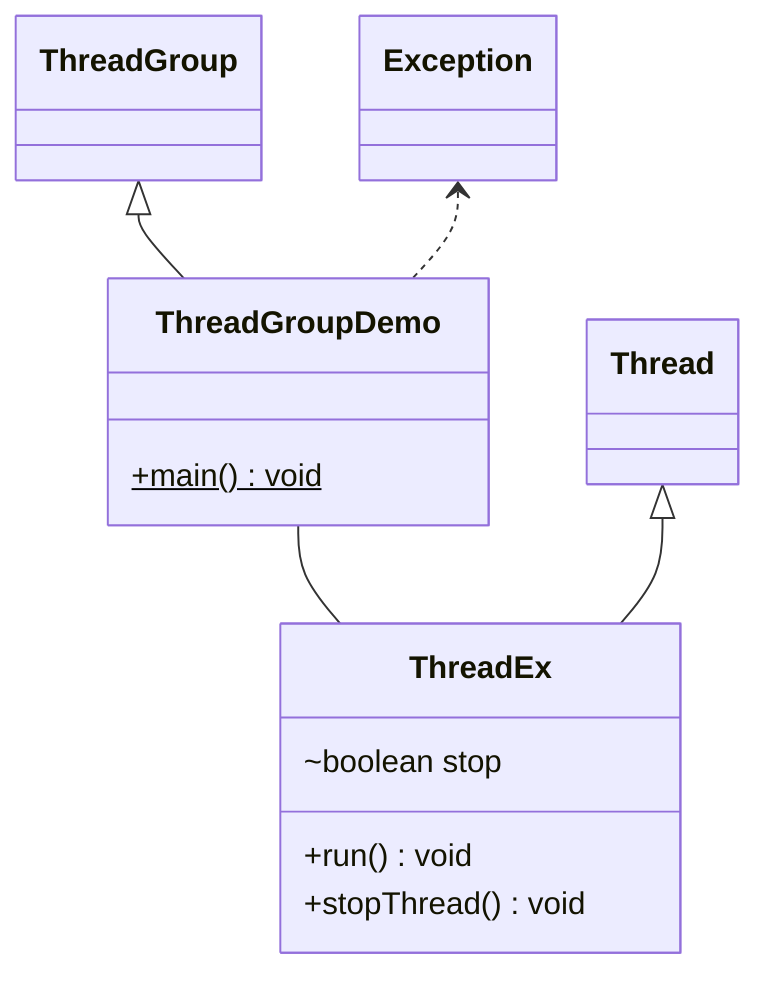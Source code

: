 classDiagram
    class ThreadGroupDemo {
        +main()$ void
    }

    class ThreadEx {
        ~boolean stop
        +run() void
        +stopThread() void
    }
    class Thread {

    }
    class ThreadGroup {

    }
    class Exception {

    }

    ThreadGroupDemo -- ThreadEx
    Thread <|-- ThreadEx
    ThreadGroup <|-- ThreadGroupDemo
    Exception <.. ThreadGroupDemo